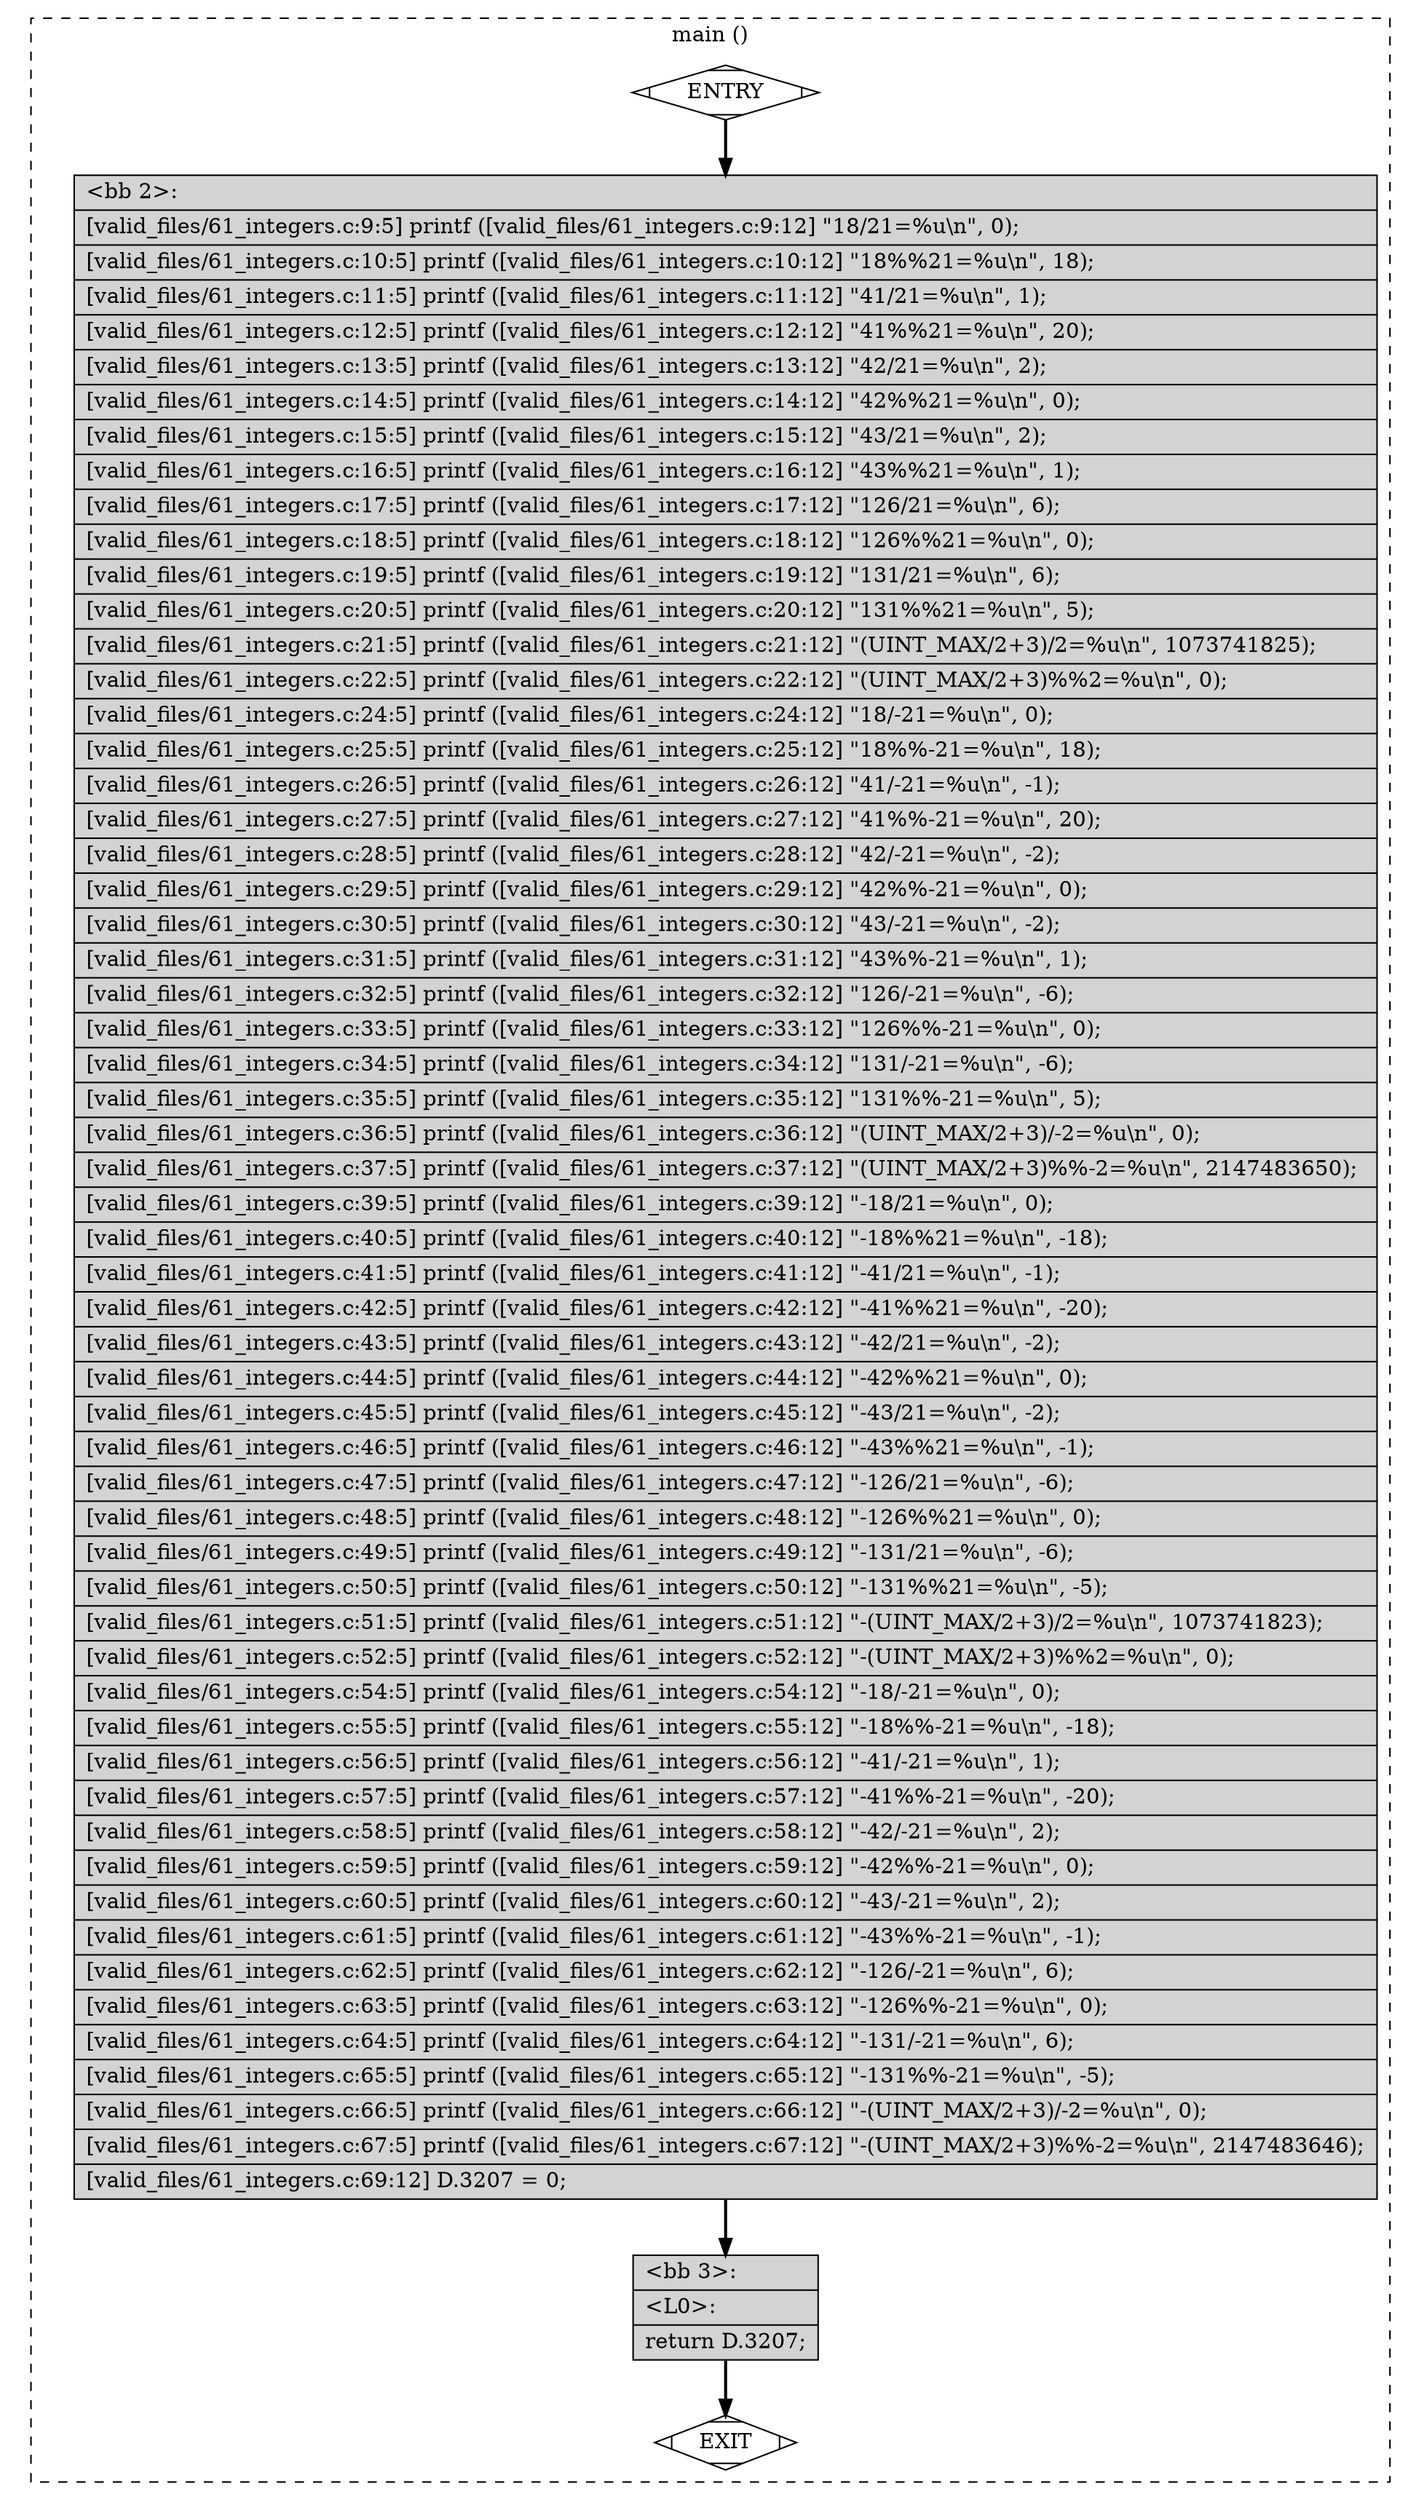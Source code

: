 digraph "a-61_integers.c.015t.cfg" {
overlap=false;
subgraph "cluster_main" {
	style="dashed";
	color="black";
	label="main ()";
	fn_0_basic_block_0 [shape=Mdiamond,style=filled,fillcolor=white,label="ENTRY"];

	fn_0_basic_block_1 [shape=Mdiamond,style=filled,fillcolor=white,label="EXIT"];

	fn_0_basic_block_2 [shape=record,style=filled,fillcolor=lightgrey,label="{\<bb\ 2\>:\l\
|[valid_files/61_integers.c:9:5]\ printf\ ([valid_files/61_integers.c:9:12]\ \"18/21=%u\\n\",\ 0);\l\
|[valid_files/61_integers.c:10:5]\ printf\ ([valid_files/61_integers.c:10:12]\ \"18%%21=%u\\n\",\ 18);\l\
|[valid_files/61_integers.c:11:5]\ printf\ ([valid_files/61_integers.c:11:12]\ \"41/21=%u\\n\",\ 1);\l\
|[valid_files/61_integers.c:12:5]\ printf\ ([valid_files/61_integers.c:12:12]\ \"41%%21=%u\\n\",\ 20);\l\
|[valid_files/61_integers.c:13:5]\ printf\ ([valid_files/61_integers.c:13:12]\ \"42/21=%u\\n\",\ 2);\l\
|[valid_files/61_integers.c:14:5]\ printf\ ([valid_files/61_integers.c:14:12]\ \"42%%21=%u\\n\",\ 0);\l\
|[valid_files/61_integers.c:15:5]\ printf\ ([valid_files/61_integers.c:15:12]\ \"43/21=%u\\n\",\ 2);\l\
|[valid_files/61_integers.c:16:5]\ printf\ ([valid_files/61_integers.c:16:12]\ \"43%%21=%u\\n\",\ 1);\l\
|[valid_files/61_integers.c:17:5]\ printf\ ([valid_files/61_integers.c:17:12]\ \"126/21=%u\\n\",\ 6);\l\
|[valid_files/61_integers.c:18:5]\ printf\ ([valid_files/61_integers.c:18:12]\ \"126%%21=%u\\n\",\ 0);\l\
|[valid_files/61_integers.c:19:5]\ printf\ ([valid_files/61_integers.c:19:12]\ \"131/21=%u\\n\",\ 6);\l\
|[valid_files/61_integers.c:20:5]\ printf\ ([valid_files/61_integers.c:20:12]\ \"131%%21=%u\\n\",\ 5);\l\
|[valid_files/61_integers.c:21:5]\ printf\ ([valid_files/61_integers.c:21:12]\ \"(UINT_MAX/2+3)/2=%u\\n\",\ 1073741825);\l\
|[valid_files/61_integers.c:22:5]\ printf\ ([valid_files/61_integers.c:22:12]\ \"(UINT_MAX/2+3)%%2=%u\\n\",\ 0);\l\
|[valid_files/61_integers.c:24:5]\ printf\ ([valid_files/61_integers.c:24:12]\ \"18/-21=%u\\n\",\ 0);\l\
|[valid_files/61_integers.c:25:5]\ printf\ ([valid_files/61_integers.c:25:12]\ \"18%%-21=%u\\n\",\ 18);\l\
|[valid_files/61_integers.c:26:5]\ printf\ ([valid_files/61_integers.c:26:12]\ \"41/-21=%u\\n\",\ -1);\l\
|[valid_files/61_integers.c:27:5]\ printf\ ([valid_files/61_integers.c:27:12]\ \"41%%-21=%u\\n\",\ 20);\l\
|[valid_files/61_integers.c:28:5]\ printf\ ([valid_files/61_integers.c:28:12]\ \"42/-21=%u\\n\",\ -2);\l\
|[valid_files/61_integers.c:29:5]\ printf\ ([valid_files/61_integers.c:29:12]\ \"42%%-21=%u\\n\",\ 0);\l\
|[valid_files/61_integers.c:30:5]\ printf\ ([valid_files/61_integers.c:30:12]\ \"43/-21=%u\\n\",\ -2);\l\
|[valid_files/61_integers.c:31:5]\ printf\ ([valid_files/61_integers.c:31:12]\ \"43%%-21=%u\\n\",\ 1);\l\
|[valid_files/61_integers.c:32:5]\ printf\ ([valid_files/61_integers.c:32:12]\ \"126/-21=%u\\n\",\ -6);\l\
|[valid_files/61_integers.c:33:5]\ printf\ ([valid_files/61_integers.c:33:12]\ \"126%%-21=%u\\n\",\ 0);\l\
|[valid_files/61_integers.c:34:5]\ printf\ ([valid_files/61_integers.c:34:12]\ \"131/-21=%u\\n\",\ -6);\l\
|[valid_files/61_integers.c:35:5]\ printf\ ([valid_files/61_integers.c:35:12]\ \"131%%-21=%u\\n\",\ 5);\l\
|[valid_files/61_integers.c:36:5]\ printf\ ([valid_files/61_integers.c:36:12]\ \"(UINT_MAX/2+3)/-2=%u\\n\",\ 0);\l\
|[valid_files/61_integers.c:37:5]\ printf\ ([valid_files/61_integers.c:37:12]\ \"(UINT_MAX/2+3)%%-2=%u\\n\",\ 2147483650);\l\
|[valid_files/61_integers.c:39:5]\ printf\ ([valid_files/61_integers.c:39:12]\ \"-18/21=%u\\n\",\ 0);\l\
|[valid_files/61_integers.c:40:5]\ printf\ ([valid_files/61_integers.c:40:12]\ \"-18%%21=%u\\n\",\ -18);\l\
|[valid_files/61_integers.c:41:5]\ printf\ ([valid_files/61_integers.c:41:12]\ \"-41/21=%u\\n\",\ -1);\l\
|[valid_files/61_integers.c:42:5]\ printf\ ([valid_files/61_integers.c:42:12]\ \"-41%%21=%u\\n\",\ -20);\l\
|[valid_files/61_integers.c:43:5]\ printf\ ([valid_files/61_integers.c:43:12]\ \"-42/21=%u\\n\",\ -2);\l\
|[valid_files/61_integers.c:44:5]\ printf\ ([valid_files/61_integers.c:44:12]\ \"-42%%21=%u\\n\",\ 0);\l\
|[valid_files/61_integers.c:45:5]\ printf\ ([valid_files/61_integers.c:45:12]\ \"-43/21=%u\\n\",\ -2);\l\
|[valid_files/61_integers.c:46:5]\ printf\ ([valid_files/61_integers.c:46:12]\ \"-43%%21=%u\\n\",\ -1);\l\
|[valid_files/61_integers.c:47:5]\ printf\ ([valid_files/61_integers.c:47:12]\ \"-126/21=%u\\n\",\ -6);\l\
|[valid_files/61_integers.c:48:5]\ printf\ ([valid_files/61_integers.c:48:12]\ \"-126%%21=%u\\n\",\ 0);\l\
|[valid_files/61_integers.c:49:5]\ printf\ ([valid_files/61_integers.c:49:12]\ \"-131/21=%u\\n\",\ -6);\l\
|[valid_files/61_integers.c:50:5]\ printf\ ([valid_files/61_integers.c:50:12]\ \"-131%%21=%u\\n\",\ -5);\l\
|[valid_files/61_integers.c:51:5]\ printf\ ([valid_files/61_integers.c:51:12]\ \"-(UINT_MAX/2+3)/2=%u\\n\",\ 1073741823);\l\
|[valid_files/61_integers.c:52:5]\ printf\ ([valid_files/61_integers.c:52:12]\ \"-(UINT_MAX/2+3)%%2=%u\\n\",\ 0);\l\
|[valid_files/61_integers.c:54:5]\ printf\ ([valid_files/61_integers.c:54:12]\ \"-18/-21=%u\\n\",\ 0);\l\
|[valid_files/61_integers.c:55:5]\ printf\ ([valid_files/61_integers.c:55:12]\ \"-18%%-21=%u\\n\",\ -18);\l\
|[valid_files/61_integers.c:56:5]\ printf\ ([valid_files/61_integers.c:56:12]\ \"-41/-21=%u\\n\",\ 1);\l\
|[valid_files/61_integers.c:57:5]\ printf\ ([valid_files/61_integers.c:57:12]\ \"-41%%-21=%u\\n\",\ -20);\l\
|[valid_files/61_integers.c:58:5]\ printf\ ([valid_files/61_integers.c:58:12]\ \"-42/-21=%u\\n\",\ 2);\l\
|[valid_files/61_integers.c:59:5]\ printf\ ([valid_files/61_integers.c:59:12]\ \"-42%%-21=%u\\n\",\ 0);\l\
|[valid_files/61_integers.c:60:5]\ printf\ ([valid_files/61_integers.c:60:12]\ \"-43/-21=%u\\n\",\ 2);\l\
|[valid_files/61_integers.c:61:5]\ printf\ ([valid_files/61_integers.c:61:12]\ \"-43%%-21=%u\\n\",\ -1);\l\
|[valid_files/61_integers.c:62:5]\ printf\ ([valid_files/61_integers.c:62:12]\ \"-126/-21=%u\\n\",\ 6);\l\
|[valid_files/61_integers.c:63:5]\ printf\ ([valid_files/61_integers.c:63:12]\ \"-126%%-21=%u\\n\",\ 0);\l\
|[valid_files/61_integers.c:64:5]\ printf\ ([valid_files/61_integers.c:64:12]\ \"-131/-21=%u\\n\",\ 6);\l\
|[valid_files/61_integers.c:65:5]\ printf\ ([valid_files/61_integers.c:65:12]\ \"-131%%-21=%u\\n\",\ -5);\l\
|[valid_files/61_integers.c:66:5]\ printf\ ([valid_files/61_integers.c:66:12]\ \"-(UINT_MAX/2+3)/-2=%u\\n\",\ 0);\l\
|[valid_files/61_integers.c:67:5]\ printf\ ([valid_files/61_integers.c:67:12]\ \"-(UINT_MAX/2+3)%%-2=%u\\n\",\ 2147483646);\l\
|[valid_files/61_integers.c:69:12]\ D.3207\ =\ 0;\l\
}"];

	fn_0_basic_block_3 [shape=record,style=filled,fillcolor=lightgrey,label="{\<bb\ 3\>:\l\
|\<L0\>:\l\
|return\ D.3207;\l\
}"];

	fn_0_basic_block_0:s -> fn_0_basic_block_2:n [style="solid,bold",color=black,weight=100,constraint=true];
	fn_0_basic_block_2:s -> fn_0_basic_block_3:n [style="solid,bold",color=black,weight=100,constraint=true];
	fn_0_basic_block_3:s -> fn_0_basic_block_1:n [style="solid,bold",color=black,weight=10,constraint=true];
	fn_0_basic_block_0:s -> fn_0_basic_block_1:n [style="invis",constraint=true];
}
}
